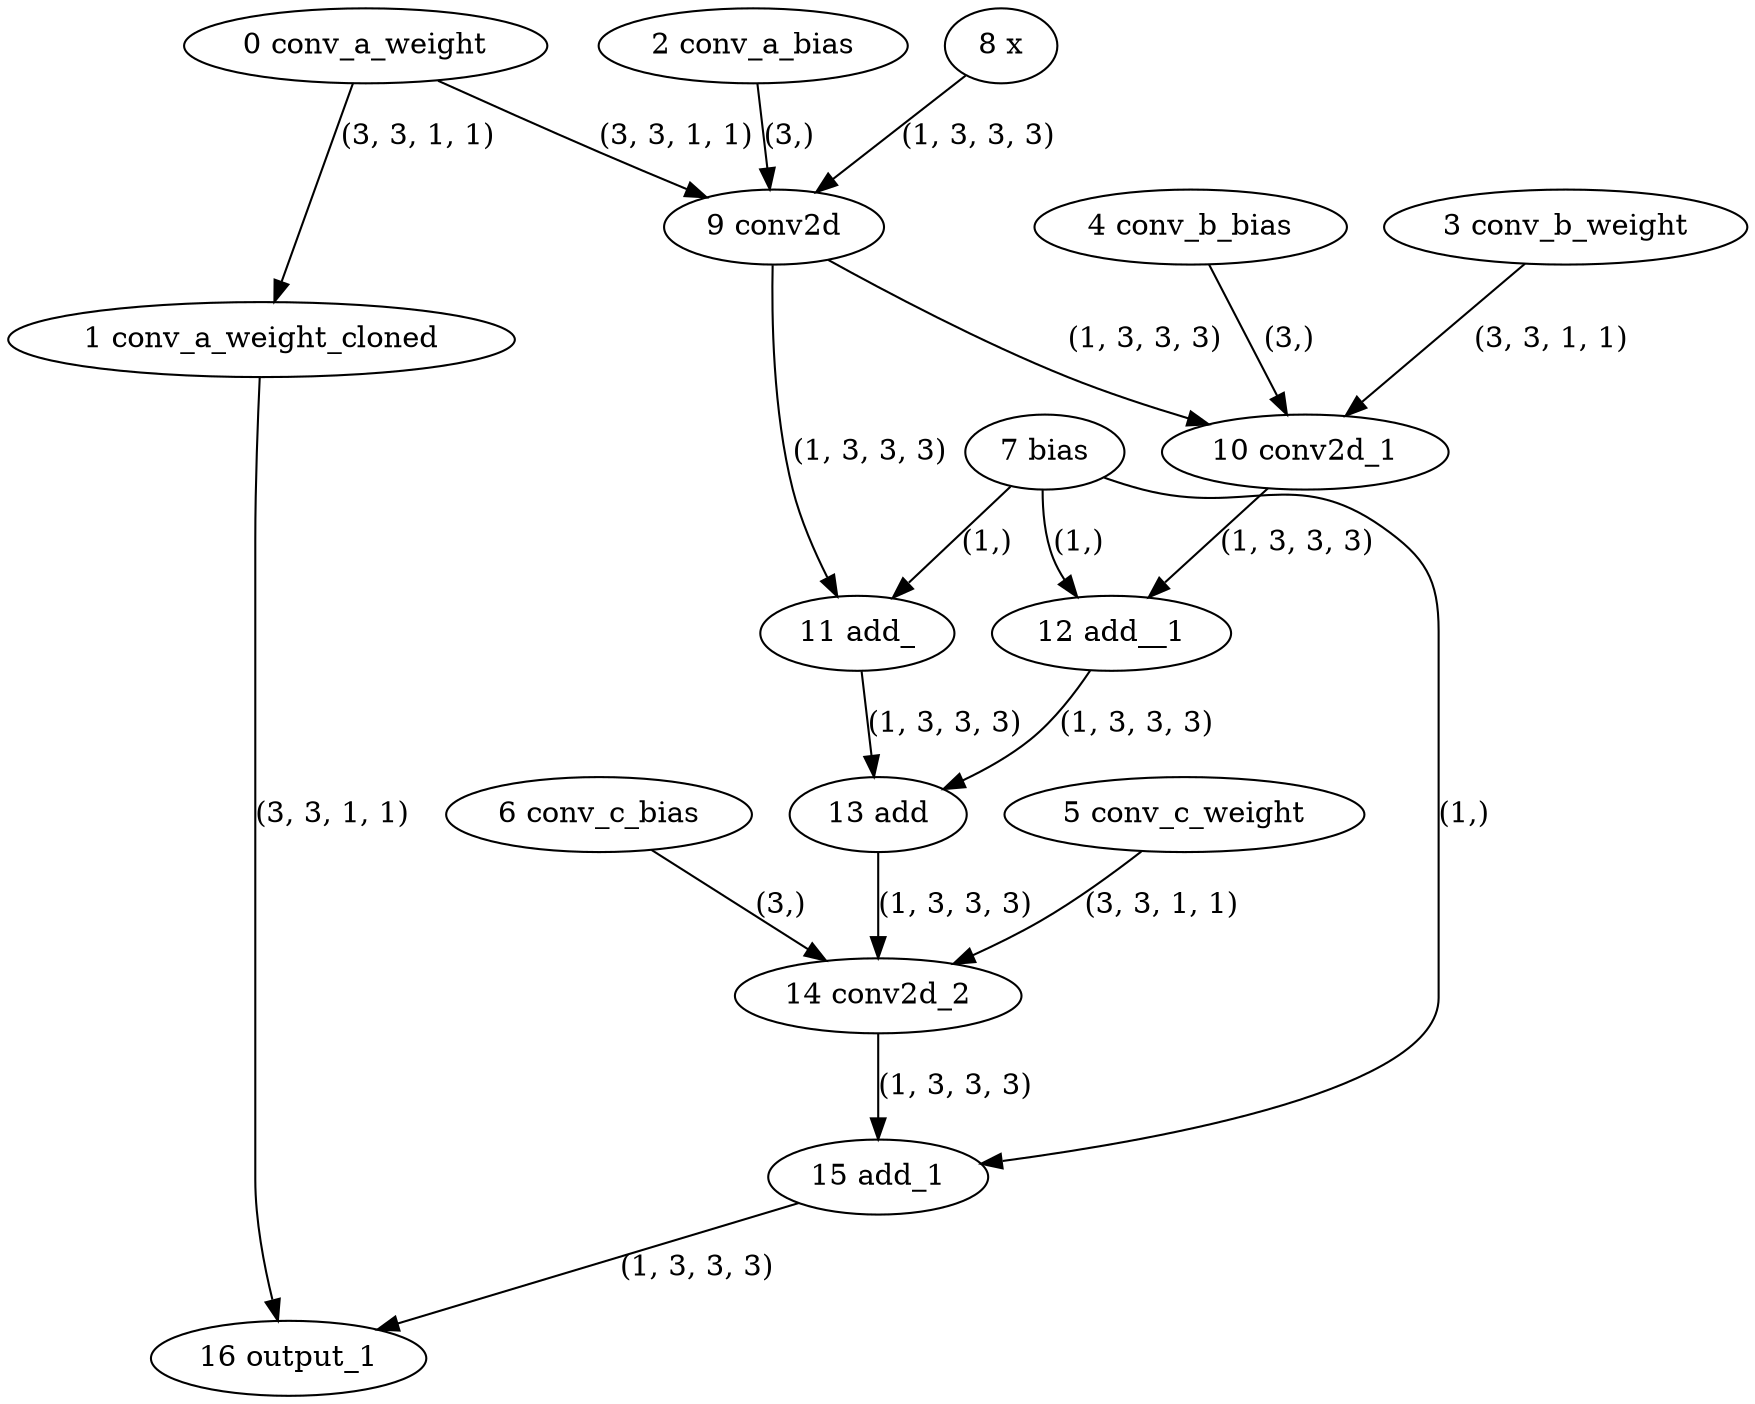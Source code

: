 strict digraph  {
"0 conv_a_weight" [id=0, type=get_attr];
"1 conv_a_weight_cloned" [id=1, type=clone];
"2 conv_a_bias" [id=2, type=get_attr];
"3 conv_b_weight" [id=3, type=get_attr];
"4 conv_b_bias" [id=4, type=get_attr];
"5 conv_c_weight" [id=5, type=get_attr];
"6 conv_c_bias" [id=6, type=get_attr];
"7 bias" [id=7, type=get_attr];
"8 x" [id=8, type=input];
"9 conv2d" [id=9, type=conv2d];
"10 conv2d_1" [id=10, type=conv2d];
"11 add_" [id=11, type=add_];
"12 add__1" [id=12, type=add_];
"13 add" [id=13, type=add];
"14 conv2d_2" [id=14, type=conv2d];
"15 add_1" [id=15, type=add];
"16 output_1" [id=16, type=output];
"0 conv_a_weight" -> "1 conv_a_weight_cloned"  [label="(3, 3, 1, 1)", style=solid];
"0 conv_a_weight" -> "9 conv2d"  [label="(3, 3, 1, 1)", style=solid];
"1 conv_a_weight_cloned" -> "16 output_1"  [label="(3, 3, 1, 1)", style=solid];
"2 conv_a_bias" -> "9 conv2d"  [label="(3,)", style=solid];
"3 conv_b_weight" -> "10 conv2d_1"  [label="(3, 3, 1, 1)", style=solid];
"4 conv_b_bias" -> "10 conv2d_1"  [label="(3,)", style=solid];
"5 conv_c_weight" -> "14 conv2d_2"  [label="(3, 3, 1, 1)", style=solid];
"6 conv_c_bias" -> "14 conv2d_2"  [label="(3,)", style=solid];
"7 bias" -> "11 add_"  [label="(1,)", style=solid];
"7 bias" -> "12 add__1"  [label="(1,)", style=solid];
"7 bias" -> "15 add_1"  [label="(1,)", style=solid];
"8 x" -> "9 conv2d"  [label="(1, 3, 3, 3)", style=solid];
"9 conv2d" -> "10 conv2d_1"  [label="(1, 3, 3, 3)", style=solid];
"9 conv2d" -> "11 add_"  [label="(1, 3, 3, 3)", style=solid];
"10 conv2d_1" -> "12 add__1"  [label="(1, 3, 3, 3)", style=solid];
"11 add_" -> "13 add"  [label="(1, 3, 3, 3)", style=solid];
"12 add__1" -> "13 add"  [label="(1, 3, 3, 3)", style=solid];
"13 add" -> "14 conv2d_2"  [label="(1, 3, 3, 3)", style=solid];
"14 conv2d_2" -> "15 add_1"  [label="(1, 3, 3, 3)", style=solid];
"15 add_1" -> "16 output_1"  [label="(1, 3, 3, 3)", style=solid];
}
